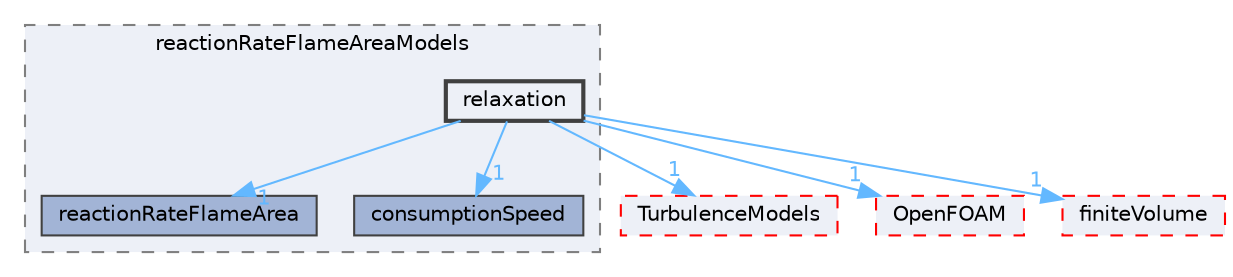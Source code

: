 digraph "src/combustionModels/FSD/reactionRateFlameAreaModels/relaxation"
{
 // LATEX_PDF_SIZE
  bgcolor="transparent";
  edge [fontname=Helvetica,fontsize=10,labelfontname=Helvetica,labelfontsize=10];
  node [fontname=Helvetica,fontsize=10,shape=box,height=0.2,width=0.4];
  compound=true
  subgraph clusterdir_9c3d91a4b7d61f179fd934e74cf0e426 {
    graph [ bgcolor="#edf0f7", pencolor="grey50", label="reactionRateFlameAreaModels", fontname=Helvetica,fontsize=10 style="filled,dashed", URL="dir_9c3d91a4b7d61f179fd934e74cf0e426.html",tooltip=""]
  dir_2dacc9fa3aabc968c051eebe3e79b972 [label="reactionRateFlameArea", fillcolor="#a2b4d6", color="grey25", style="filled", URL="dir_2dacc9fa3aabc968c051eebe3e79b972.html",tooltip=""];
  dir_a01fe7a4239657c61764ef1d84b2ea7b [label="consumptionSpeed", fillcolor="#a2b4d6", color="grey25", style="filled", URL="dir_a01fe7a4239657c61764ef1d84b2ea7b.html",tooltip=""];
  dir_6087b9ce9358f4a5969667c236e56f68 [label="relaxation", fillcolor="#edf0f7", color="grey25", style="filled,bold", URL="dir_6087b9ce9358f4a5969667c236e56f68.html",tooltip=""];
  }
  dir_1eda626aeac0f0ad2848c36acaa5d501 [label="TurbulenceModels", fillcolor="#edf0f7", color="red", style="filled,dashed", URL="dir_1eda626aeac0f0ad2848c36acaa5d501.html",tooltip=""];
  dir_c5473ff19b20e6ec4dfe5c310b3778a8 [label="OpenFOAM", fillcolor="#edf0f7", color="red", style="filled,dashed", URL="dir_c5473ff19b20e6ec4dfe5c310b3778a8.html",tooltip=""];
  dir_9bd15774b555cf7259a6fa18f99fe99b [label="finiteVolume", fillcolor="#edf0f7", color="red", style="filled,dashed", URL="dir_9bd15774b555cf7259a6fa18f99fe99b.html",tooltip=""];
  dir_6087b9ce9358f4a5969667c236e56f68->dir_1eda626aeac0f0ad2848c36acaa5d501 [headlabel="1", labeldistance=1.5 headhref="dir_003310_004143.html" href="dir_003310_004143.html" color="steelblue1" fontcolor="steelblue1"];
  dir_6087b9ce9358f4a5969667c236e56f68->dir_2dacc9fa3aabc968c051eebe3e79b972 [headlabel="1", labeldistance=1.5 headhref="dir_003310_003238.html" href="dir_003310_003238.html" color="steelblue1" fontcolor="steelblue1"];
  dir_6087b9ce9358f4a5969667c236e56f68->dir_9bd15774b555cf7259a6fa18f99fe99b [headlabel="1", labeldistance=1.5 headhref="dir_003310_001387.html" href="dir_003310_001387.html" color="steelblue1" fontcolor="steelblue1"];
  dir_6087b9ce9358f4a5969667c236e56f68->dir_a01fe7a4239657c61764ef1d84b2ea7b [headlabel="1", labeldistance=1.5 headhref="dir_003310_000663.html" href="dir_003310_000663.html" color="steelblue1" fontcolor="steelblue1"];
  dir_6087b9ce9358f4a5969667c236e56f68->dir_c5473ff19b20e6ec4dfe5c310b3778a8 [headlabel="1", labeldistance=1.5 headhref="dir_003310_002695.html" href="dir_003310_002695.html" color="steelblue1" fontcolor="steelblue1"];
}
